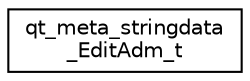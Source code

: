 digraph "Graphical Class Hierarchy"
{
 // LATEX_PDF_SIZE
  edge [fontname="Helvetica",fontsize="10",labelfontname="Helvetica",labelfontsize="10"];
  node [fontname="Helvetica",fontsize="10",shape=record];
  rankdir="LR";
  Node0 [label="qt_meta_stringdata\l_EditAdm_t",height=0.2,width=0.4,color="black", fillcolor="white", style="filled",URL="$structqt__meta__stringdata___edit_adm__t.html",tooltip=" "];
}
